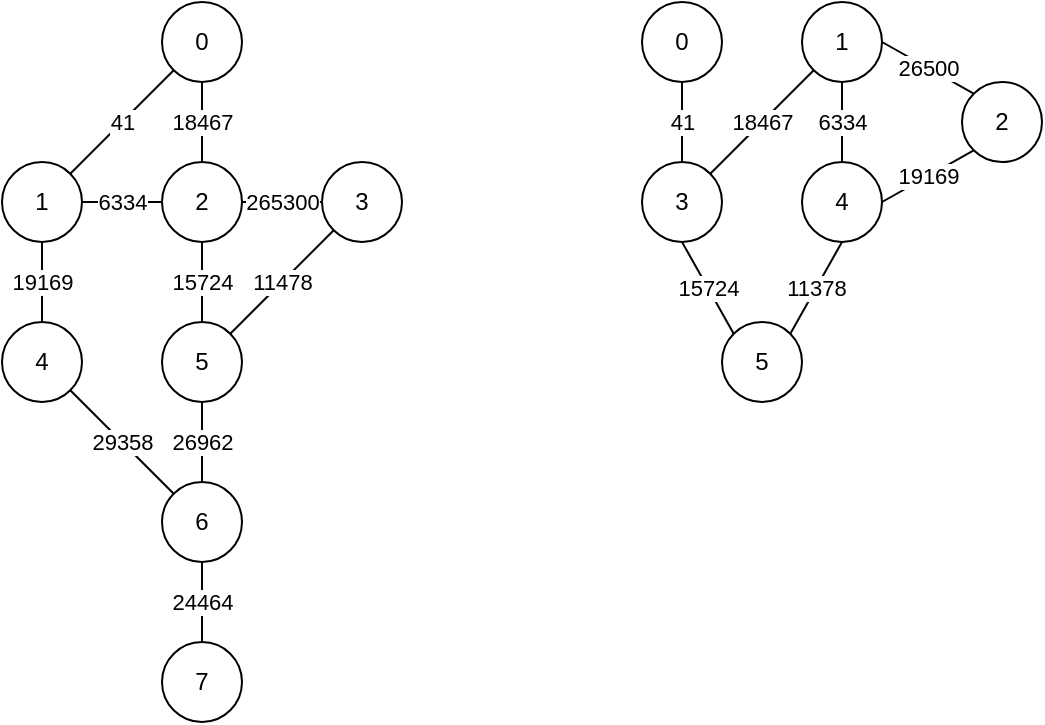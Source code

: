 <mxfile version="13.0.3" type="device"><diagram id="Wx7mnJSKQkvhcqPEbNTR" name="Page-1"><mxGraphModel dx="700" dy="813" grid="1" gridSize="10" guides="1" tooltips="1" connect="1" arrows="1" fold="1" page="1" pageScale="1" pageWidth="827" pageHeight="1169" math="0" shadow="0"><root><mxCell id="0"/><mxCell id="1" parent="0"/><mxCell id="hDKBFRaULjSvt0VaFjfQ-1" value="1" style="ellipse;whiteSpace=wrap;html=1;aspect=fixed;" vertex="1" parent="1"><mxGeometry x="80" y="120" width="40" height="40" as="geometry"/></mxCell><mxCell id="hDKBFRaULjSvt0VaFjfQ-2" value="2" style="ellipse;whiteSpace=wrap;html=1;aspect=fixed;" vertex="1" parent="1"><mxGeometry x="160" y="120" width="40" height="40" as="geometry"/></mxCell><mxCell id="hDKBFRaULjSvt0VaFjfQ-3" value="5" style="ellipse;whiteSpace=wrap;html=1;aspect=fixed;" vertex="1" parent="1"><mxGeometry x="160" y="200" width="40" height="40" as="geometry"/></mxCell><mxCell id="hDKBFRaULjSvt0VaFjfQ-4" value="4" style="ellipse;whiteSpace=wrap;html=1;aspect=fixed;" vertex="1" parent="1"><mxGeometry x="80" y="200" width="40" height="40" as="geometry"/></mxCell><mxCell id="hDKBFRaULjSvt0VaFjfQ-5" value="3" style="ellipse;whiteSpace=wrap;html=1;aspect=fixed;" vertex="1" parent="1"><mxGeometry x="240" y="120" width="40" height="40" as="geometry"/></mxCell><mxCell id="hDKBFRaULjSvt0VaFjfQ-6" value="6" style="ellipse;whiteSpace=wrap;html=1;aspect=fixed;" vertex="1" parent="1"><mxGeometry x="160" y="280" width="40" height="40" as="geometry"/></mxCell><mxCell id="hDKBFRaULjSvt0VaFjfQ-8" value="7" style="ellipse;whiteSpace=wrap;html=1;aspect=fixed;" vertex="1" parent="1"><mxGeometry x="160" y="360" width="40" height="40" as="geometry"/></mxCell><mxCell id="hDKBFRaULjSvt0VaFjfQ-9" value="0" style="ellipse;whiteSpace=wrap;html=1;aspect=fixed;" vertex="1" parent="1"><mxGeometry x="160" y="40" width="40" height="40" as="geometry"/></mxCell><mxCell id="hDKBFRaULjSvt0VaFjfQ-10" value="18467" style="endArrow=none;html=1;exitX=0.5;exitY=1;exitDx=0;exitDy=0;entryX=0.5;entryY=0;entryDx=0;entryDy=0;" edge="1" parent="1" source="hDKBFRaULjSvt0VaFjfQ-9" target="hDKBFRaULjSvt0VaFjfQ-2"><mxGeometry width="50" height="50" relative="1" as="geometry"><mxPoint x="330" y="80" as="sourcePoint"/><mxPoint x="380" y="30" as="targetPoint"/></mxGeometry></mxCell><mxCell id="hDKBFRaULjSvt0VaFjfQ-11" value="41" style="endArrow=none;html=1;exitX=0;exitY=1;exitDx=0;exitDy=0;entryX=1;entryY=0;entryDx=0;entryDy=0;" edge="1" parent="1" source="hDKBFRaULjSvt0VaFjfQ-9" target="hDKBFRaULjSvt0VaFjfQ-1"><mxGeometry width="50" height="50" relative="1" as="geometry"><mxPoint x="190" y="90" as="sourcePoint"/><mxPoint x="190" y="130" as="targetPoint"/></mxGeometry></mxCell><mxCell id="hDKBFRaULjSvt0VaFjfQ-12" value="6334" style="endArrow=none;html=1;exitX=1;exitY=0.5;exitDx=0;exitDy=0;entryX=0;entryY=0.5;entryDx=0;entryDy=0;" edge="1" parent="1" source="hDKBFRaULjSvt0VaFjfQ-1" target="hDKBFRaULjSvt0VaFjfQ-2"><mxGeometry width="50" height="50" relative="1" as="geometry"><mxPoint x="200" y="100" as="sourcePoint"/><mxPoint x="200" y="140" as="targetPoint"/></mxGeometry></mxCell><mxCell id="hDKBFRaULjSvt0VaFjfQ-13" value="265300" style="endArrow=none;html=1;exitX=1;exitY=0.5;exitDx=0;exitDy=0;entryX=0;entryY=0.5;entryDx=0;entryDy=0;" edge="1" parent="1" source="hDKBFRaULjSvt0VaFjfQ-2" target="hDKBFRaULjSvt0VaFjfQ-5"><mxGeometry width="50" height="50" relative="1" as="geometry"><mxPoint x="210" y="110" as="sourcePoint"/><mxPoint x="210" y="150" as="targetPoint"/></mxGeometry></mxCell><mxCell id="hDKBFRaULjSvt0VaFjfQ-14" value="11478" style="endArrow=none;html=1;exitX=1;exitY=0;exitDx=0;exitDy=0;entryX=0;entryY=1;entryDx=0;entryDy=0;" edge="1" parent="1" source="hDKBFRaULjSvt0VaFjfQ-3" target="hDKBFRaULjSvt0VaFjfQ-5"><mxGeometry width="50" height="50" relative="1" as="geometry"><mxPoint x="290" y="230" as="sourcePoint"/><mxPoint x="340" y="180" as="targetPoint"/></mxGeometry></mxCell><mxCell id="hDKBFRaULjSvt0VaFjfQ-15" value="15724" style="endArrow=none;html=1;exitX=0.5;exitY=1;exitDx=0;exitDy=0;" edge="1" parent="1" source="hDKBFRaULjSvt0VaFjfQ-2" target="hDKBFRaULjSvt0VaFjfQ-3"><mxGeometry width="50" height="50" relative="1" as="geometry"><mxPoint x="270" y="270" as="sourcePoint"/><mxPoint x="320" y="220" as="targetPoint"/></mxGeometry></mxCell><mxCell id="hDKBFRaULjSvt0VaFjfQ-16" value="19169" style="endArrow=none;html=1;entryX=0.5;entryY=1;entryDx=0;entryDy=0;" edge="1" parent="1" source="hDKBFRaULjSvt0VaFjfQ-4" target="hDKBFRaULjSvt0VaFjfQ-1"><mxGeometry width="50" height="50" relative="1" as="geometry"><mxPoint x="-20" y="330" as="sourcePoint"/><mxPoint x="30" y="280" as="targetPoint"/></mxGeometry></mxCell><mxCell id="hDKBFRaULjSvt0VaFjfQ-17" value="29358" style="endArrow=none;html=1;entryX=1;entryY=1;entryDx=0;entryDy=0;exitX=0;exitY=0;exitDx=0;exitDy=0;" edge="1" parent="1" source="hDKBFRaULjSvt0VaFjfQ-6" target="hDKBFRaULjSvt0VaFjfQ-4"><mxGeometry width="50" height="50" relative="1" as="geometry"><mxPoint x="80" y="360" as="sourcePoint"/><mxPoint x="130" y="310" as="targetPoint"/></mxGeometry></mxCell><mxCell id="hDKBFRaULjSvt0VaFjfQ-18" value="26962" style="endArrow=none;html=1;exitX=0.5;exitY=1;exitDx=0;exitDy=0;entryX=0.5;entryY=0;entryDx=0;entryDy=0;" edge="1" parent="1" source="hDKBFRaULjSvt0VaFjfQ-3" target="hDKBFRaULjSvt0VaFjfQ-6"><mxGeometry width="50" height="50" relative="1" as="geometry"><mxPoint x="290" y="280" as="sourcePoint"/><mxPoint x="340" y="230" as="targetPoint"/></mxGeometry></mxCell><mxCell id="hDKBFRaULjSvt0VaFjfQ-19" value="24464" style="endArrow=none;html=1;exitX=0.5;exitY=1;exitDx=0;exitDy=0;entryX=0.5;entryY=0;entryDx=0;entryDy=0;" edge="1" parent="1" source="hDKBFRaULjSvt0VaFjfQ-6" target="hDKBFRaULjSvt0VaFjfQ-8"><mxGeometry width="50" height="50" relative="1" as="geometry"><mxPoint x="390" y="350" as="sourcePoint"/><mxPoint x="440" y="300" as="targetPoint"/></mxGeometry></mxCell><mxCell id="hDKBFRaULjSvt0VaFjfQ-20" value="0" style="ellipse;whiteSpace=wrap;html=1;aspect=fixed;" vertex="1" parent="1"><mxGeometry x="400" y="40" width="40" height="40" as="geometry"/></mxCell><mxCell id="hDKBFRaULjSvt0VaFjfQ-21" value="1" style="ellipse;whiteSpace=wrap;html=1;aspect=fixed;" vertex="1" parent="1"><mxGeometry x="480" y="40" width="40" height="40" as="geometry"/></mxCell><mxCell id="hDKBFRaULjSvt0VaFjfQ-22" value="3" style="ellipse;whiteSpace=wrap;html=1;aspect=fixed;" vertex="1" parent="1"><mxGeometry x="400" y="120" width="40" height="40" as="geometry"/></mxCell><mxCell id="hDKBFRaULjSvt0VaFjfQ-23" value="4" style="ellipse;whiteSpace=wrap;html=1;aspect=fixed;" vertex="1" parent="1"><mxGeometry x="480" y="120" width="40" height="40" as="geometry"/></mxCell><mxCell id="hDKBFRaULjSvt0VaFjfQ-24" value="2" style="ellipse;whiteSpace=wrap;html=1;aspect=fixed;" vertex="1" parent="1"><mxGeometry x="560" y="80" width="40" height="40" as="geometry"/></mxCell><mxCell id="hDKBFRaULjSvt0VaFjfQ-25" value="5" style="ellipse;whiteSpace=wrap;html=1;aspect=fixed;" vertex="1" parent="1"><mxGeometry x="440" y="200" width="40" height="40" as="geometry"/></mxCell><mxCell id="hDKBFRaULjSvt0VaFjfQ-26" value="26500" style="endArrow=none;html=1;exitX=1;exitY=0.5;exitDx=0;exitDy=0;entryX=0;entryY=0;entryDx=0;entryDy=0;" edge="1" parent="1" source="hDKBFRaULjSvt0VaFjfQ-21" target="hDKBFRaULjSvt0VaFjfQ-24"><mxGeometry width="50" height="50" relative="1" as="geometry"><mxPoint x="570" y="230" as="sourcePoint"/><mxPoint x="620" y="180" as="targetPoint"/></mxGeometry></mxCell><mxCell id="hDKBFRaULjSvt0VaFjfQ-27" value="19169" style="endArrow=none;html=1;entryX=0;entryY=1;entryDx=0;entryDy=0;exitX=1;exitY=0.5;exitDx=0;exitDy=0;" edge="1" parent="1" source="hDKBFRaULjSvt0VaFjfQ-23" target="hDKBFRaULjSvt0VaFjfQ-24"><mxGeometry width="50" height="50" relative="1" as="geometry"><mxPoint x="570" y="220" as="sourcePoint"/><mxPoint x="620" y="170" as="targetPoint"/></mxGeometry></mxCell><mxCell id="hDKBFRaULjSvt0VaFjfQ-28" value="11378" style="endArrow=none;html=1;exitX=0.5;exitY=1;exitDx=0;exitDy=0;entryX=1;entryY=0;entryDx=0;entryDy=0;" edge="1" parent="1" source="hDKBFRaULjSvt0VaFjfQ-23" target="hDKBFRaULjSvt0VaFjfQ-25"><mxGeometry width="50" height="50" relative="1" as="geometry"><mxPoint x="590" y="230" as="sourcePoint"/><mxPoint x="640" y="180" as="targetPoint"/></mxGeometry></mxCell><mxCell id="hDKBFRaULjSvt0VaFjfQ-29" value="15724" style="endArrow=none;html=1;exitX=0.5;exitY=1;exitDx=0;exitDy=0;entryX=0;entryY=0;entryDx=0;entryDy=0;" edge="1" parent="1" source="hDKBFRaULjSvt0VaFjfQ-22" target="hDKBFRaULjSvt0VaFjfQ-25"><mxGeometry width="50" height="50" relative="1" as="geometry"><mxPoint x="510" y="170" as="sourcePoint"/><mxPoint x="484.142" y="215.858" as="targetPoint"/></mxGeometry></mxCell><mxCell id="hDKBFRaULjSvt0VaFjfQ-30" value="18467" style="endArrow=none;html=1;exitX=1;exitY=0;exitDx=0;exitDy=0;entryX=0;entryY=1;entryDx=0;entryDy=0;" edge="1" parent="1" source="hDKBFRaULjSvt0VaFjfQ-22" target="hDKBFRaULjSvt0VaFjfQ-21"><mxGeometry width="50" height="50" relative="1" as="geometry"><mxPoint x="590" y="200" as="sourcePoint"/><mxPoint x="640" y="150" as="targetPoint"/></mxGeometry></mxCell><mxCell id="hDKBFRaULjSvt0VaFjfQ-31" value="6334" style="endArrow=none;html=1;" edge="1" parent="1" source="hDKBFRaULjSvt0VaFjfQ-23" target="hDKBFRaULjSvt0VaFjfQ-21"><mxGeometry width="50" height="50" relative="1" as="geometry"><mxPoint x="444.142" y="135.858" as="sourcePoint"/><mxPoint x="495.858" y="84.142" as="targetPoint"/></mxGeometry></mxCell><mxCell id="hDKBFRaULjSvt0VaFjfQ-32" value="41" style="endArrow=none;html=1;exitX=0.5;exitY=0;exitDx=0;exitDy=0;entryX=0.5;entryY=1;entryDx=0;entryDy=0;" edge="1" parent="1" source="hDKBFRaULjSvt0VaFjfQ-22" target="hDKBFRaULjSvt0VaFjfQ-20"><mxGeometry width="50" height="50" relative="1" as="geometry"><mxPoint x="510" y="130" as="sourcePoint"/><mxPoint x="510" y="90" as="targetPoint"/></mxGeometry></mxCell></root></mxGraphModel></diagram></mxfile>